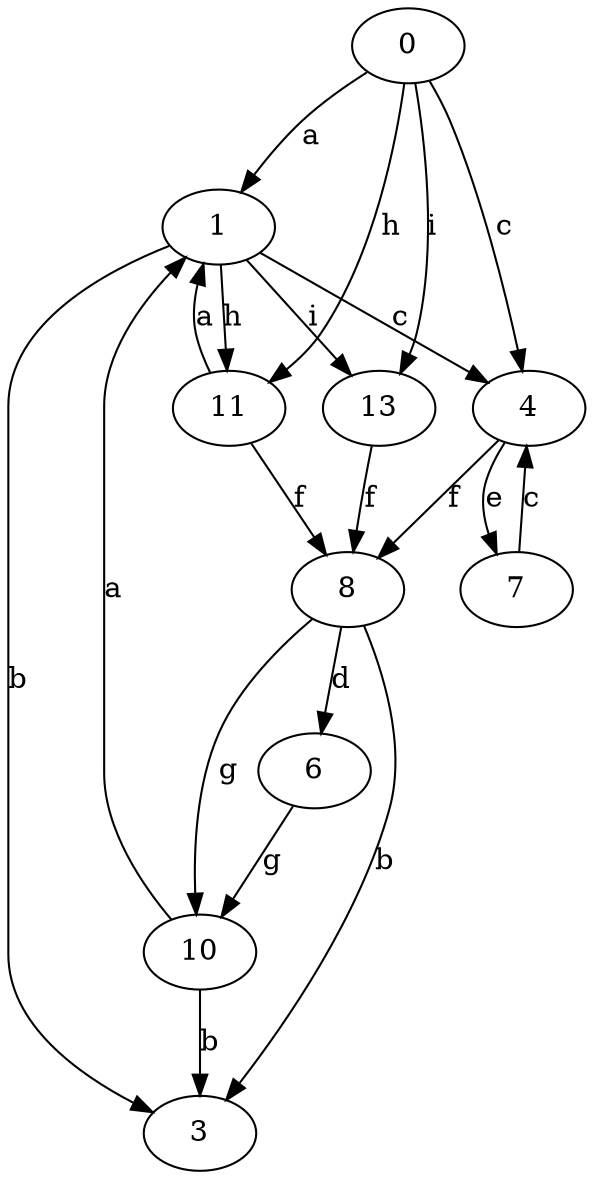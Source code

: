 strict digraph  {
1;
3;
4;
6;
7;
8;
0;
10;
11;
13;
1 -> 3  [label=b];
1 -> 4  [label=c];
1 -> 11  [label=h];
1 -> 13  [label=i];
4 -> 7  [label=e];
4 -> 8  [label=f];
6 -> 10  [label=g];
7 -> 4  [label=c];
8 -> 3  [label=b];
8 -> 6  [label=d];
8 -> 10  [label=g];
0 -> 1  [label=a];
0 -> 4  [label=c];
0 -> 11  [label=h];
0 -> 13  [label=i];
10 -> 1  [label=a];
10 -> 3  [label=b];
11 -> 1  [label=a];
11 -> 8  [label=f];
13 -> 8  [label=f];
}
